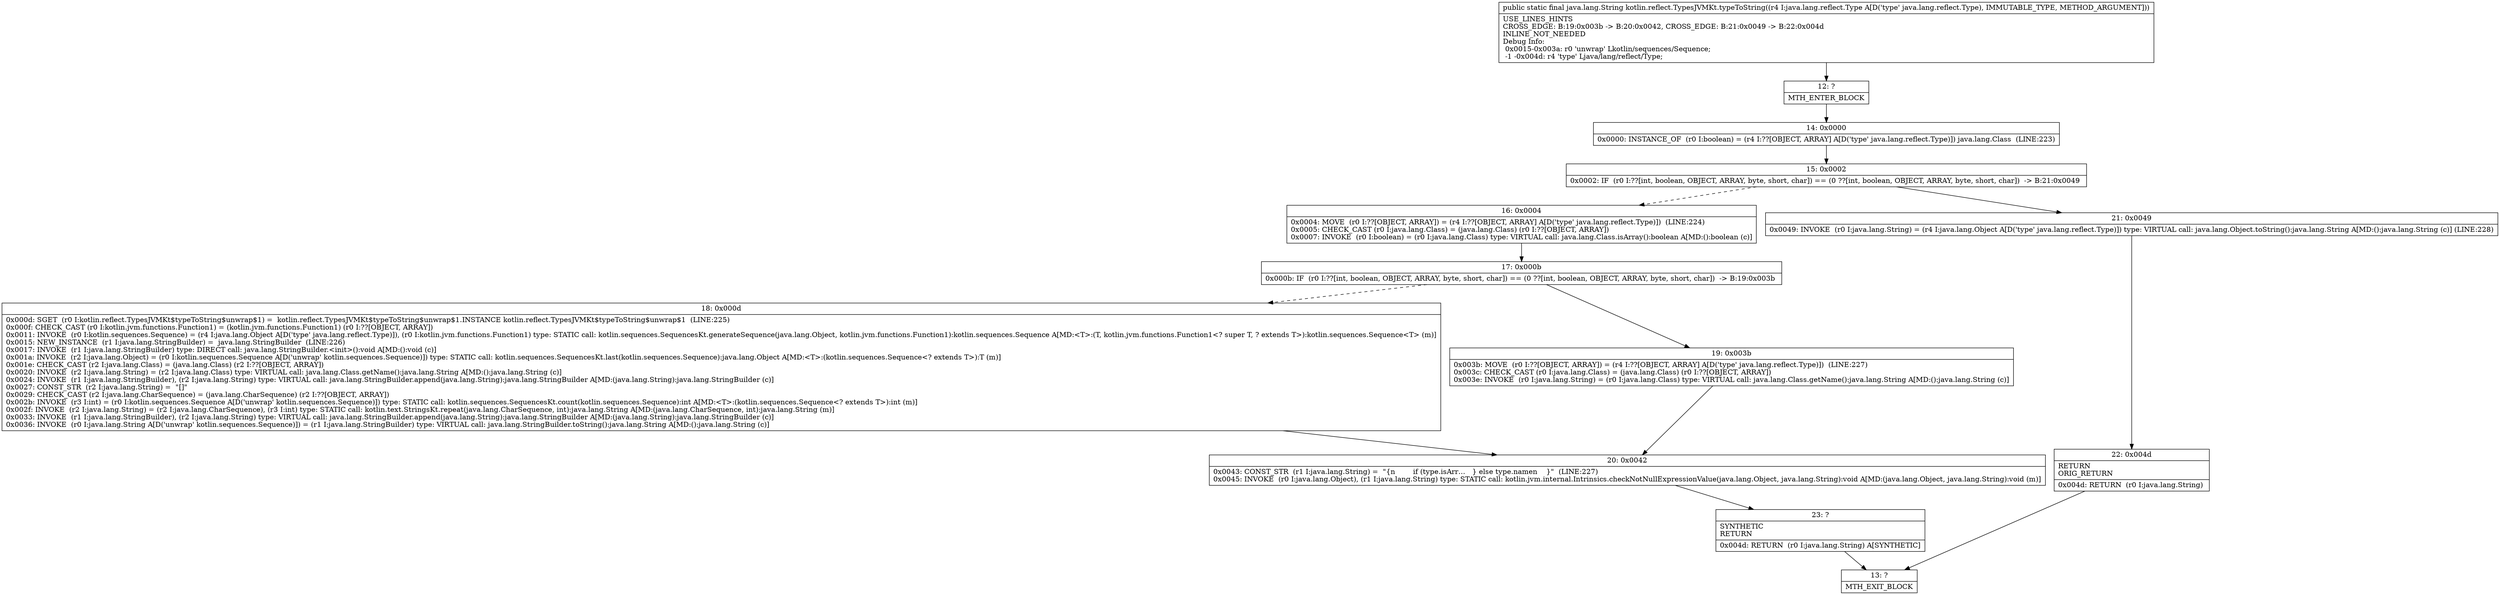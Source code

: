 digraph "CFG forkotlin.reflect.TypesJVMKt.typeToString(Ljava\/lang\/reflect\/Type;)Ljava\/lang\/String;" {
Node_12 [shape=record,label="{12\:\ ?|MTH_ENTER_BLOCK\l}"];
Node_14 [shape=record,label="{14\:\ 0x0000|0x0000: INSTANCE_OF  (r0 I:boolean) = (r4 I:??[OBJECT, ARRAY] A[D('type' java.lang.reflect.Type)]) java.lang.Class  (LINE:223)\l}"];
Node_15 [shape=record,label="{15\:\ 0x0002|0x0002: IF  (r0 I:??[int, boolean, OBJECT, ARRAY, byte, short, char]) == (0 ??[int, boolean, OBJECT, ARRAY, byte, short, char])  \-\> B:21:0x0049 \l}"];
Node_16 [shape=record,label="{16\:\ 0x0004|0x0004: MOVE  (r0 I:??[OBJECT, ARRAY]) = (r4 I:??[OBJECT, ARRAY] A[D('type' java.lang.reflect.Type)])  (LINE:224)\l0x0005: CHECK_CAST (r0 I:java.lang.Class) = (java.lang.Class) (r0 I:??[OBJECT, ARRAY]) \l0x0007: INVOKE  (r0 I:boolean) = (r0 I:java.lang.Class) type: VIRTUAL call: java.lang.Class.isArray():boolean A[MD:():boolean (c)]\l}"];
Node_17 [shape=record,label="{17\:\ 0x000b|0x000b: IF  (r0 I:??[int, boolean, OBJECT, ARRAY, byte, short, char]) == (0 ??[int, boolean, OBJECT, ARRAY, byte, short, char])  \-\> B:19:0x003b \l}"];
Node_18 [shape=record,label="{18\:\ 0x000d|0x000d: SGET  (r0 I:kotlin.reflect.TypesJVMKt$typeToString$unwrap$1) =  kotlin.reflect.TypesJVMKt$typeToString$unwrap$1.INSTANCE kotlin.reflect.TypesJVMKt$typeToString$unwrap$1  (LINE:225)\l0x000f: CHECK_CAST (r0 I:kotlin.jvm.functions.Function1) = (kotlin.jvm.functions.Function1) (r0 I:??[OBJECT, ARRAY]) \l0x0011: INVOKE  (r0 I:kotlin.sequences.Sequence) = (r4 I:java.lang.Object A[D('type' java.lang.reflect.Type)]), (r0 I:kotlin.jvm.functions.Function1) type: STATIC call: kotlin.sequences.SequencesKt.generateSequence(java.lang.Object, kotlin.jvm.functions.Function1):kotlin.sequences.Sequence A[MD:\<T\>:(T, kotlin.jvm.functions.Function1\<? super T, ? extends T\>):kotlin.sequences.Sequence\<T\> (m)]\l0x0015: NEW_INSTANCE  (r1 I:java.lang.StringBuilder) =  java.lang.StringBuilder  (LINE:226)\l0x0017: INVOKE  (r1 I:java.lang.StringBuilder) type: DIRECT call: java.lang.StringBuilder.\<init\>():void A[MD:():void (c)]\l0x001a: INVOKE  (r2 I:java.lang.Object) = (r0 I:kotlin.sequences.Sequence A[D('unwrap' kotlin.sequences.Sequence)]) type: STATIC call: kotlin.sequences.SequencesKt.last(kotlin.sequences.Sequence):java.lang.Object A[MD:\<T\>:(kotlin.sequences.Sequence\<? extends T\>):T (m)]\l0x001e: CHECK_CAST (r2 I:java.lang.Class) = (java.lang.Class) (r2 I:??[OBJECT, ARRAY]) \l0x0020: INVOKE  (r2 I:java.lang.String) = (r2 I:java.lang.Class) type: VIRTUAL call: java.lang.Class.getName():java.lang.String A[MD:():java.lang.String (c)]\l0x0024: INVOKE  (r1 I:java.lang.StringBuilder), (r2 I:java.lang.String) type: VIRTUAL call: java.lang.StringBuilder.append(java.lang.String):java.lang.StringBuilder A[MD:(java.lang.String):java.lang.StringBuilder (c)]\l0x0027: CONST_STR  (r2 I:java.lang.String) =  \"[]\" \l0x0029: CHECK_CAST (r2 I:java.lang.CharSequence) = (java.lang.CharSequence) (r2 I:??[OBJECT, ARRAY]) \l0x002b: INVOKE  (r3 I:int) = (r0 I:kotlin.sequences.Sequence A[D('unwrap' kotlin.sequences.Sequence)]) type: STATIC call: kotlin.sequences.SequencesKt.count(kotlin.sequences.Sequence):int A[MD:\<T\>:(kotlin.sequences.Sequence\<? extends T\>):int (m)]\l0x002f: INVOKE  (r2 I:java.lang.String) = (r2 I:java.lang.CharSequence), (r3 I:int) type: STATIC call: kotlin.text.StringsKt.repeat(java.lang.CharSequence, int):java.lang.String A[MD:(java.lang.CharSequence, int):java.lang.String (m)]\l0x0033: INVOKE  (r1 I:java.lang.StringBuilder), (r2 I:java.lang.String) type: VIRTUAL call: java.lang.StringBuilder.append(java.lang.String):java.lang.StringBuilder A[MD:(java.lang.String):java.lang.StringBuilder (c)]\l0x0036: INVOKE  (r0 I:java.lang.String A[D('unwrap' kotlin.sequences.Sequence)]) = (r1 I:java.lang.StringBuilder) type: VIRTUAL call: java.lang.StringBuilder.toString():java.lang.String A[MD:():java.lang.String (c)]\l}"];
Node_20 [shape=record,label="{20\:\ 0x0042|0x0043: CONST_STR  (r1 I:java.lang.String) =  \"\{n        if (type.isArr…   \} else type.namen    \}\"  (LINE:227)\l0x0045: INVOKE  (r0 I:java.lang.Object), (r1 I:java.lang.String) type: STATIC call: kotlin.jvm.internal.Intrinsics.checkNotNullExpressionValue(java.lang.Object, java.lang.String):void A[MD:(java.lang.Object, java.lang.String):void (m)]\l}"];
Node_23 [shape=record,label="{23\:\ ?|SYNTHETIC\lRETURN\l|0x004d: RETURN  (r0 I:java.lang.String) A[SYNTHETIC]\l}"];
Node_13 [shape=record,label="{13\:\ ?|MTH_EXIT_BLOCK\l}"];
Node_19 [shape=record,label="{19\:\ 0x003b|0x003b: MOVE  (r0 I:??[OBJECT, ARRAY]) = (r4 I:??[OBJECT, ARRAY] A[D('type' java.lang.reflect.Type)])  (LINE:227)\l0x003c: CHECK_CAST (r0 I:java.lang.Class) = (java.lang.Class) (r0 I:??[OBJECT, ARRAY]) \l0x003e: INVOKE  (r0 I:java.lang.String) = (r0 I:java.lang.Class) type: VIRTUAL call: java.lang.Class.getName():java.lang.String A[MD:():java.lang.String (c)]\l}"];
Node_21 [shape=record,label="{21\:\ 0x0049|0x0049: INVOKE  (r0 I:java.lang.String) = (r4 I:java.lang.Object A[D('type' java.lang.reflect.Type)]) type: VIRTUAL call: java.lang.Object.toString():java.lang.String A[MD:():java.lang.String (c)] (LINE:228)\l}"];
Node_22 [shape=record,label="{22\:\ 0x004d|RETURN\lORIG_RETURN\l|0x004d: RETURN  (r0 I:java.lang.String) \l}"];
MethodNode[shape=record,label="{public static final java.lang.String kotlin.reflect.TypesJVMKt.typeToString((r4 I:java.lang.reflect.Type A[D('type' java.lang.reflect.Type), IMMUTABLE_TYPE, METHOD_ARGUMENT]))  | USE_LINES_HINTS\lCROSS_EDGE: B:19:0x003b \-\> B:20:0x0042, CROSS_EDGE: B:21:0x0049 \-\> B:22:0x004d\lINLINE_NOT_NEEDED\lDebug Info:\l  0x0015\-0x003a: r0 'unwrap' Lkotlin\/sequences\/Sequence;\l  \-1 \-0x004d: r4 'type' Ljava\/lang\/reflect\/Type;\l}"];
MethodNode -> Node_12;Node_12 -> Node_14;
Node_14 -> Node_15;
Node_15 -> Node_16[style=dashed];
Node_15 -> Node_21;
Node_16 -> Node_17;
Node_17 -> Node_18[style=dashed];
Node_17 -> Node_19;
Node_18 -> Node_20;
Node_20 -> Node_23;
Node_23 -> Node_13;
Node_19 -> Node_20;
Node_21 -> Node_22;
Node_22 -> Node_13;
}

